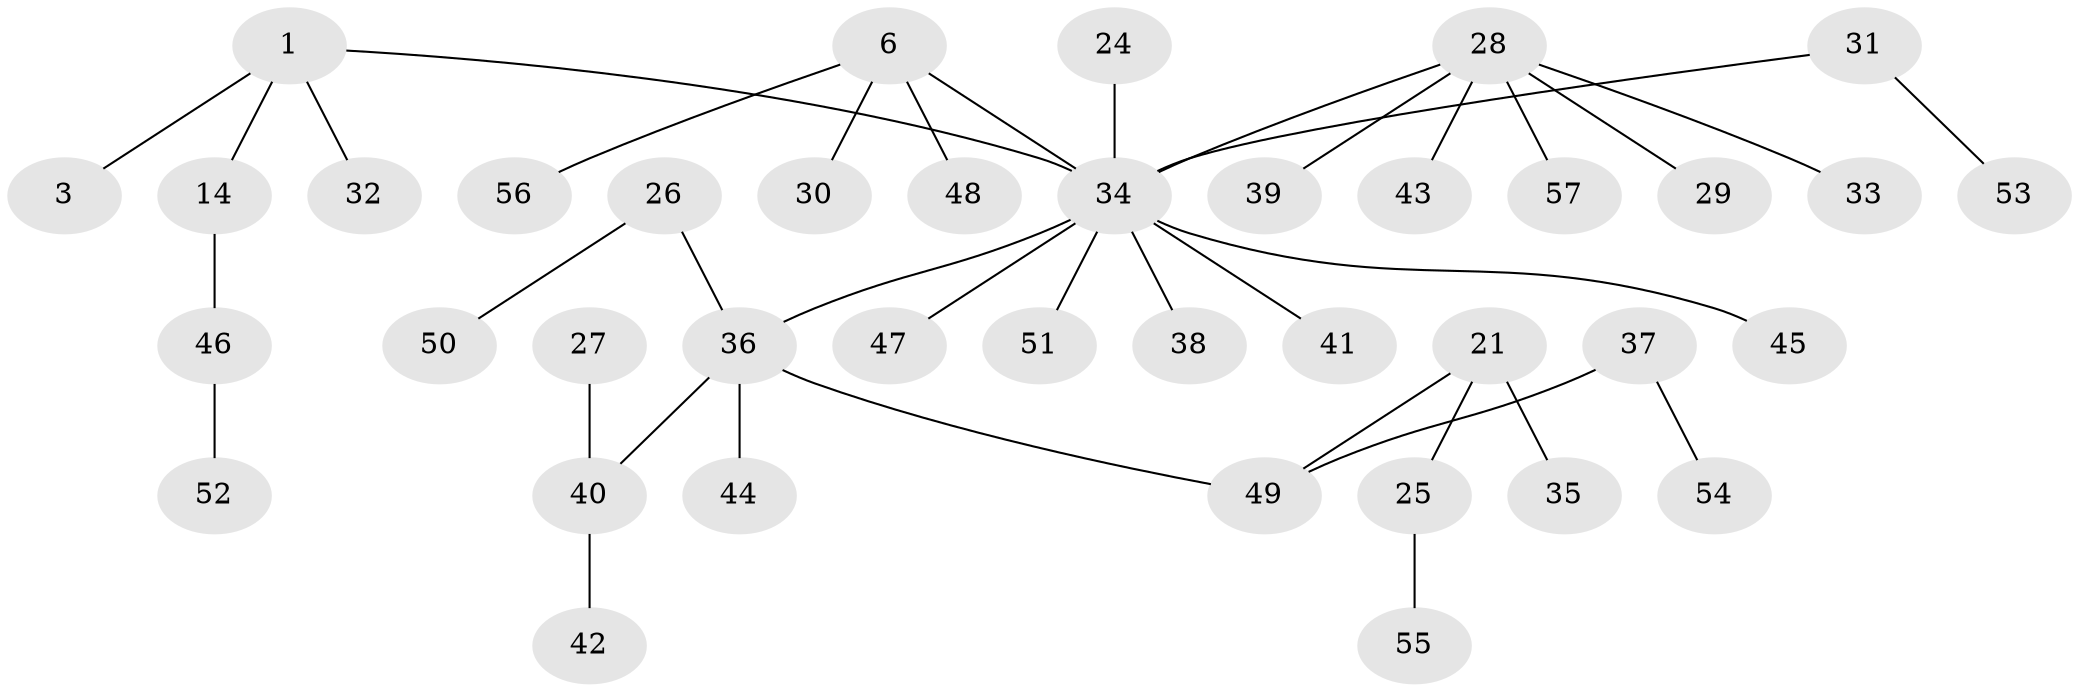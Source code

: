 // original degree distribution, {4: 0.05263157894736842, 7: 0.017543859649122806, 1: 0.47368421052631576, 3: 0.19298245614035087, 2: 0.24561403508771928, 5: 0.017543859649122806}
// Generated by graph-tools (version 1.1) at 2025/56/03/04/25 21:56:34]
// undirected, 39 vertices, 38 edges
graph export_dot {
graph [start="1"]
  node [color=gray90,style=filled];
  1;
  3;
  6;
  14;
  21;
  24;
  25;
  26;
  27;
  28 [super="+16"];
  29;
  30;
  31;
  32;
  33;
  34 [super="+23"];
  35;
  36 [super="+11"];
  37;
  38;
  39;
  40 [super="+19"];
  41;
  42;
  43;
  44;
  45;
  46;
  47;
  48;
  49 [super="+22+20"];
  50;
  51;
  52;
  53;
  54;
  55;
  56;
  57;
  1 -- 3;
  1 -- 14;
  1 -- 32;
  1 -- 34;
  6 -- 30;
  6 -- 48;
  6 -- 56;
  6 -- 34;
  14 -- 46;
  21 -- 25;
  21 -- 35;
  21 -- 49;
  24 -- 34;
  25 -- 55;
  26 -- 50;
  26 -- 36;
  27 -- 40;
  28 -- 33;
  28 -- 34;
  28 -- 39;
  28 -- 57;
  28 -- 43;
  28 -- 29;
  31 -- 53;
  31 -- 34;
  34 -- 36;
  34 -- 38;
  34 -- 41;
  34 -- 45;
  34 -- 47;
  34 -- 51;
  36 -- 44;
  36 -- 40;
  36 -- 49;
  37 -- 54;
  37 -- 49;
  40 -- 42;
  46 -- 52;
}
